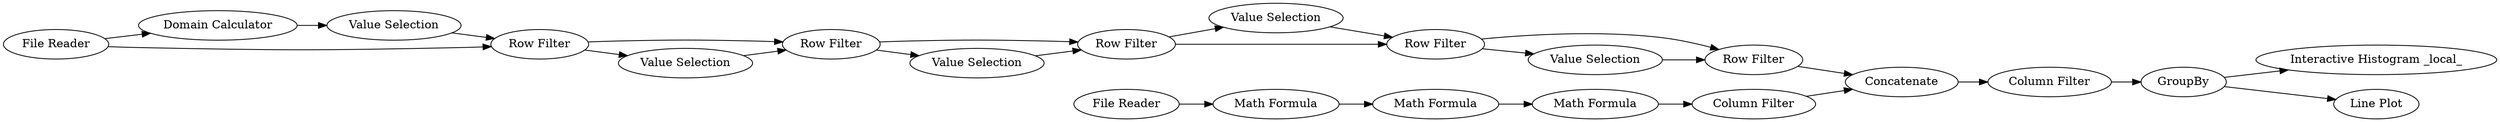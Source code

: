 digraph {
	"-6897411043808979674_26" [label="Math Formula"]
	"-6897411043808979674_11" [label="Domain Calculator"]
	"-6897411043808979674_24" [label=Concatenate]
	"-6897411043808979674_18" [label="Row Filter"]
	"-6897411043808979674_13" [label="Row Filter"]
	"-6897411043808979674_29" [label=GroupBy]
	"-6897411043808979674_9" [label="Value Selection"]
	"-6897411043808979674_5" [label="File Reader"]
	"-6897411043808979674_23" [label="File Reader"]
	"-6897411043808979674_19" [label="Value Selection"]
	"-6897411043808979674_16" [label="Value Selection"]
	"-6897411043808979674_32" [label="Interactive Histogram _local_"]
	"-6897411043808979674_31" [label="Line Plot"]
	"-6897411043808979674_2" [label="Row Filter"]
	"-6897411043808979674_14" [label="Row Filter"]
	"-6897411043808979674_28" [label="Column Filter"]
	"-6897411043808979674_17" [label="Row Filter"]
	"-6897411043808979674_30" [label="Column Filter"]
	"-6897411043808979674_15" [label="Value Selection"]
	"-6897411043808979674_12" [label="Value Selection"]
	"-6897411043808979674_27" [label="Math Formula"]
	"-6897411043808979674_25" [label="Math Formula"]
	"-6897411043808979674_14" -> "-6897411043808979674_17"
	"-6897411043808979674_13" -> "-6897411043808979674_15"
	"-6897411043808979674_26" -> "-6897411043808979674_27"
	"-6897411043808979674_2" -> "-6897411043808979674_13"
	"-6897411043808979674_28" -> "-6897411043808979674_24"
	"-6897411043808979674_5" -> "-6897411043808979674_11"
	"-6897411043808979674_23" -> "-6897411043808979674_25"
	"-6897411043808979674_25" -> "-6897411043808979674_26"
	"-6897411043808979674_11" -> "-6897411043808979674_9"
	"-6897411043808979674_12" -> "-6897411043808979674_13"
	"-6897411043808979674_14" -> "-6897411043808979674_16"
	"-6897411043808979674_19" -> "-6897411043808979674_18"
	"-6897411043808979674_29" -> "-6897411043808979674_32"
	"-6897411043808979674_9" -> "-6897411043808979674_2"
	"-6897411043808979674_17" -> "-6897411043808979674_18"
	"-6897411043808979674_30" -> "-6897411043808979674_29"
	"-6897411043808979674_15" -> "-6897411043808979674_14"
	"-6897411043808979674_16" -> "-6897411043808979674_17"
	"-6897411043808979674_29" -> "-6897411043808979674_31"
	"-6897411043808979674_18" -> "-6897411043808979674_24"
	"-6897411043808979674_27" -> "-6897411043808979674_28"
	"-6897411043808979674_2" -> "-6897411043808979674_12"
	"-6897411043808979674_13" -> "-6897411043808979674_14"
	"-6897411043808979674_24" -> "-6897411043808979674_30"
	"-6897411043808979674_5" -> "-6897411043808979674_2"
	"-6897411043808979674_17" -> "-6897411043808979674_19"
	rankdir=LR
}
